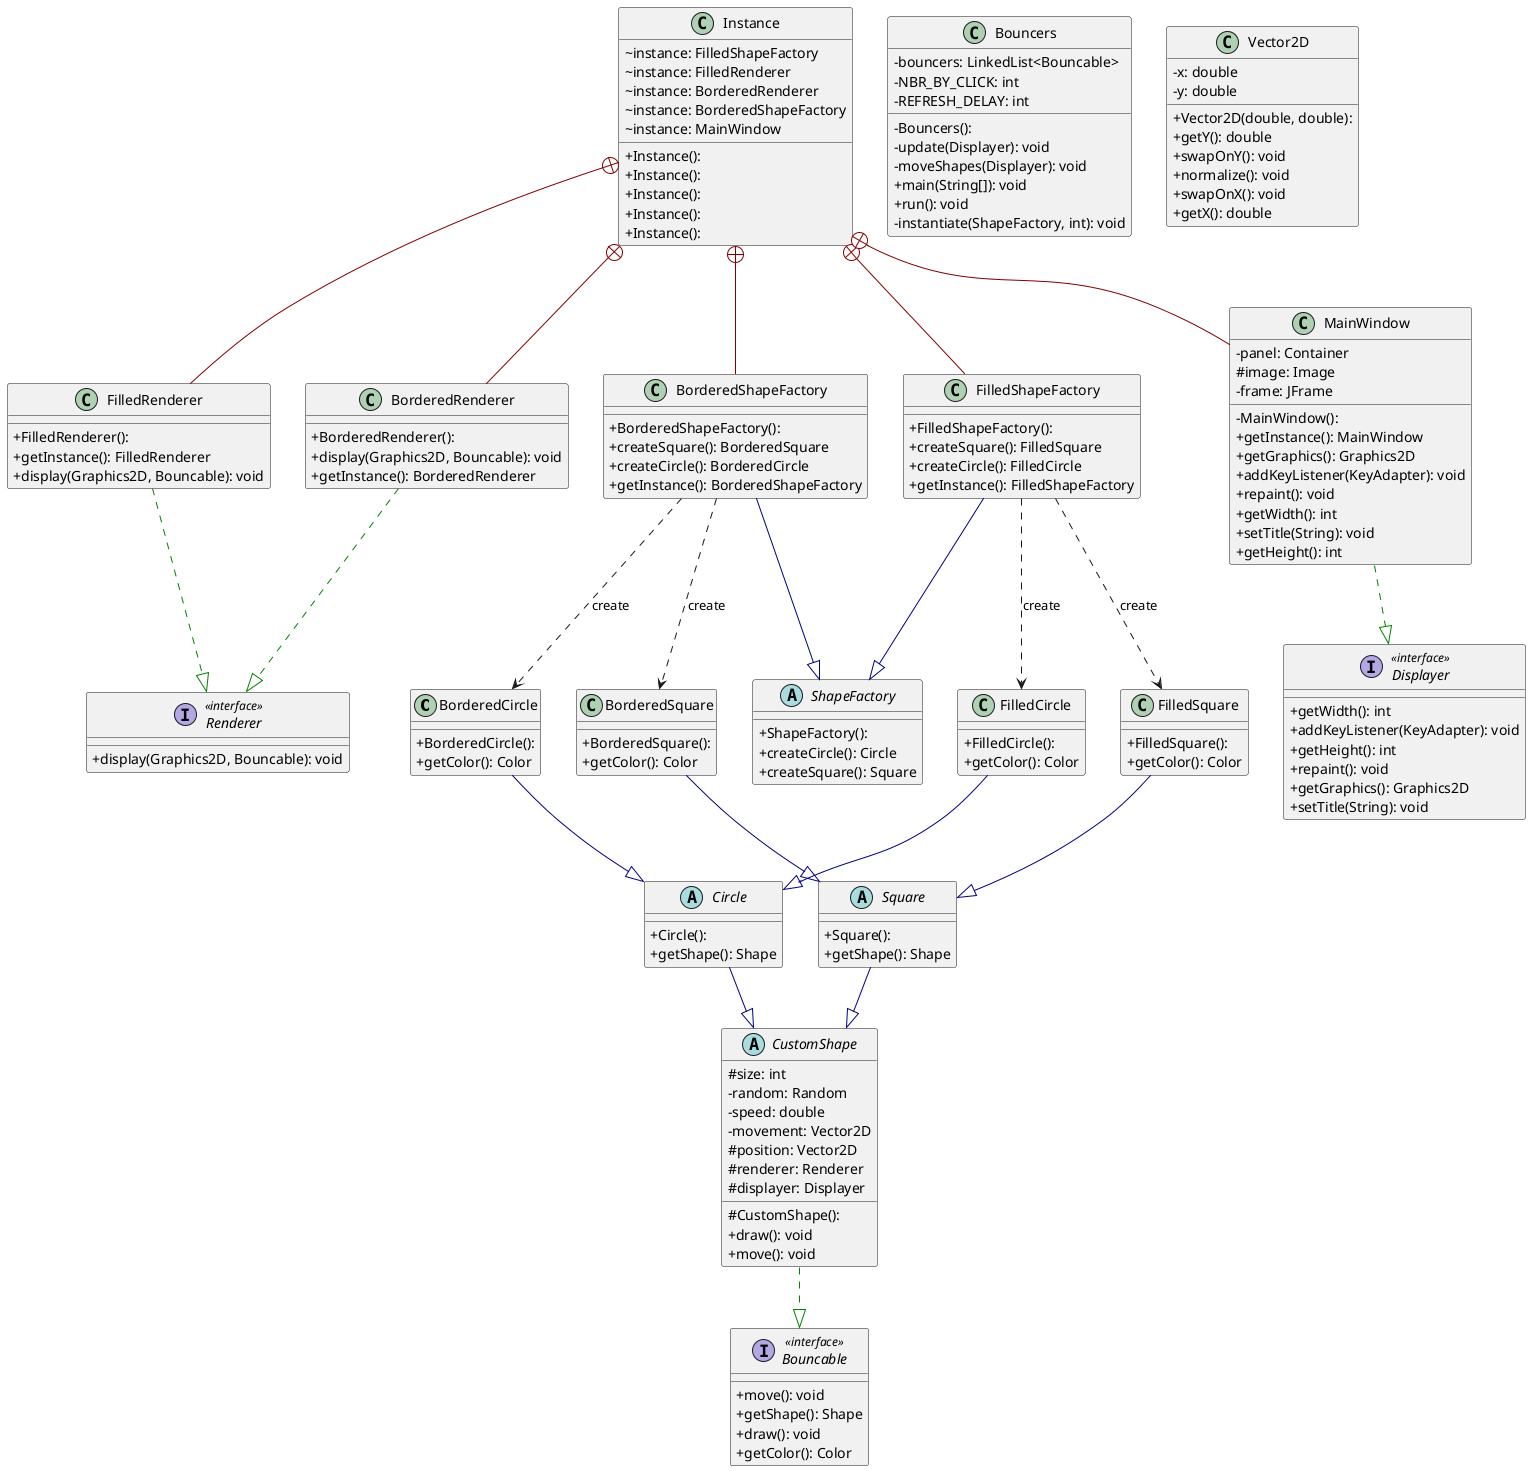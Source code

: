 @startuml Shapes_L2

skinparam classAttributeIconSize 0

class BorderedCircle {
  + BorderedCircle(): 
  + getColor(): Color
}
class BorderedRenderer {
  + BorderedRenderer(): 
  + display(Graphics2D, Bouncable): void
  + getInstance(): BorderedRenderer
}
class BorderedShapeFactory {
  + BorderedShapeFactory(): 
  + createSquare(): BorderedSquare
  + createCircle(): BorderedCircle
  + getInstance(): BorderedShapeFactory
}
class BorderedSquare {
  + BorderedSquare(): 
  + getColor(): Color
}
interface Bouncable << interface >> {
  + move(): void
  + getShape(): Shape
  + draw(): void
  + getColor(): Color
}
class Bouncers {
  - Bouncers(): 
  - bouncers: LinkedList<Bouncable>
  - NBR_BY_CLICK: int
  - REFRESH_DELAY: int
  - update(Displayer): void
  - moveShapes(Displayer): void
  + main(String[]): void
  + run(): void
  - instantiate(ShapeFactory, int): void
}
abstract class Circle {
  + Circle(): 
  + getShape(): Shape
}
abstract class CustomShape {
  # CustomShape(): 
  # size: int
  - random: Random
  - speed: double
  - movement: Vector2D
  # position: Vector2D
  # renderer: Renderer
  # displayer: Displayer
  + draw(): void
  + move(): void
}
interface Displayer << interface >> {
  + getWidth(): int
  + addKeyListener(KeyAdapter): void
  + getHeight(): int
  + repaint(): void
  + getGraphics(): Graphics2D
  + setTitle(String): void
}
class FilledCircle {
  + FilledCircle(): 
  + getColor(): Color
}
class FilledRenderer {
  + FilledRenderer(): 
  + getInstance(): FilledRenderer
  + display(Graphics2D, Bouncable): void
}
class FilledShapeFactory {
  + FilledShapeFactory(): 
  + createSquare(): FilledSquare
  + createCircle(): FilledCircle
  + getInstance(): FilledShapeFactory
}
class FilledSquare {
  + FilledSquare(): 
  + getColor(): Color
}
class Instance {
  + Instance(): 
  ~ instance: FilledShapeFactory
}
class Instance {
  + Instance(): 
  ~ instance: FilledRenderer
}
class Instance {
  + Instance(): 
  ~ instance: BorderedRenderer
}
class Instance {
  + Instance(): 
  ~ instance: BorderedShapeFactory
}
class Instance {
  + Instance(): 
  ~ instance: MainWindow
}
class MainWindow {
  - MainWindow(): 
  - panel: Container
  # image: Image
  - frame: JFrame
  + getInstance(): MainWindow
  + getGraphics(): Graphics2D
  + addKeyListener(KeyAdapter): void
  + repaint(): void
  + getWidth(): int
  + setTitle(String): void
  + getHeight(): int
}
interface Renderer << interface >> {
  + display(Graphics2D, Bouncable): void
}
abstract class ShapeFactory {
  + ShapeFactory(): 
  + createCircle(): Circle
  + createSquare(): Square
}
abstract class Square {
  + Square(): 
  + getShape(): Shape
}
class Vector2D {
  + Vector2D(double, double): 
  - x: double
  - y: double
  + getY(): double
  + swapOnY(): void
  + normalize(): void
  + swapOnX(): void
  + getX(): double
}

BorderedCircle        -[#000082,plain]-^  Circle               
BorderedRenderer      -[#008200,dashed]-^  Renderer             
BorderedShapeFactory  -[#000082,plain]-^  ShapeFactory         
BorderedSquare        -[#000082,plain]-^  Square               
Circle                -[#000082,plain]-^  CustomShape          
CustomShape           -[#008200,dashed]-^  Bouncable            
FilledCircle          -[#000082,plain]-^  Circle               
FilledRenderer        -[#008200,dashed]-^  Renderer             
FilledShapeFactory    -[#000082,plain]-^  ShapeFactory         
FilledSquare          -[#000082,plain]-^  Square               
Instance              +-[#820000,plain]-  BorderedRenderer     
Instance              +-[#820000,plain]-  BorderedShapeFactory 
Instance              +-[#820000,plain]-  FilledRenderer       
Instance              +-[#820000,plain]-  FilledShapeFactory   
Instance              +-[#820000,plain]-  MainWindow           
MainWindow            -[#008200,dashed]-^  Displayer            
Square                -[#000082,plain]-^  CustomShape  



BorderedShapeFactory  ..>                 BorderedCircle : create
BorderedShapeFactory  ..>                 BorderedSquare : create

FilledShapeFactory    ..>                 FilledCircle : create
FilledShapeFactory    ..>                 FilledSquare : create
@enduml
